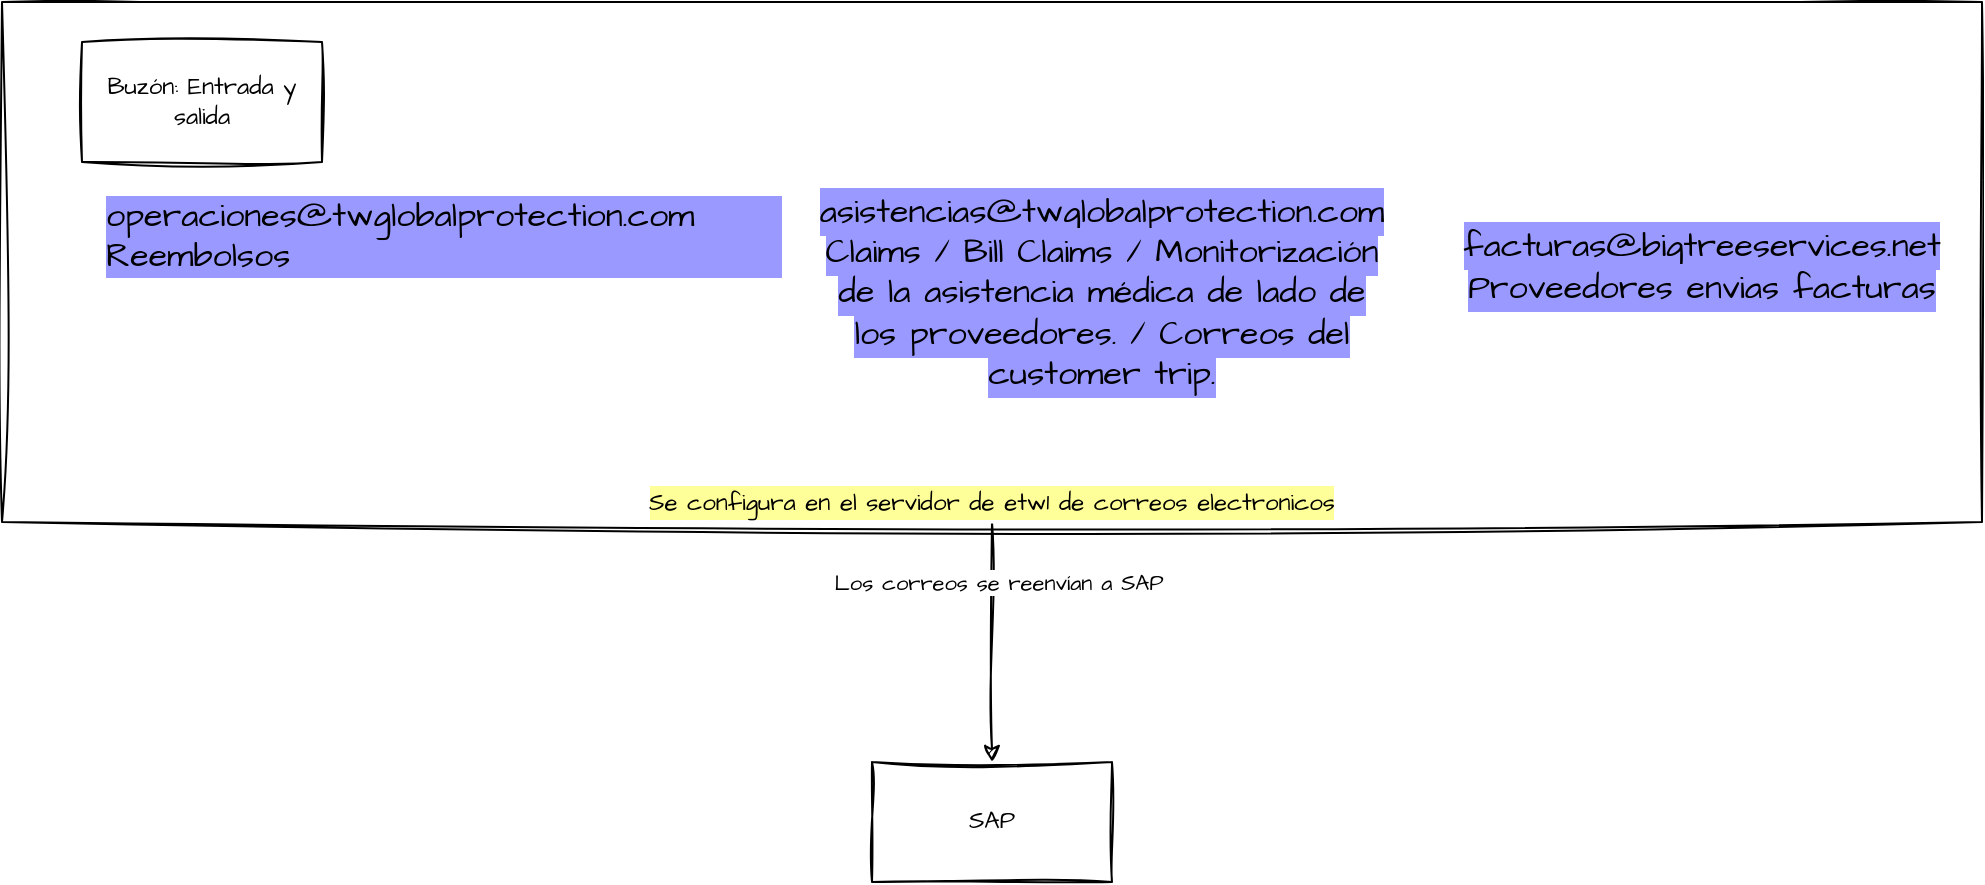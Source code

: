 <mxfile version="24.4.0" type="device">
  <diagram id="ipHnm6p8lcO3ebUL6we_" name="Buzones de correos electronicos">
    <mxGraphModel dx="2074" dy="836" grid="1" gridSize="10" guides="1" tooltips="1" connect="1" arrows="1" fold="1" page="1" pageScale="1" pageWidth="1169" pageHeight="827" math="0" shadow="0">
      <root>
        <mxCell id="0" />
        <mxCell id="1" parent="0" />
        <mxCell id="NK-i6EUG844THKdRQ7ca-5" style="edgeStyle=orthogonalEdgeStyle;rounded=0;sketch=1;hachureGap=4;jiggle=2;curveFitting=1;orthogonalLoop=1;jettySize=auto;html=1;fontFamily=Architects Daughter;fontSource=https%3A%2F%2Ffonts.googleapis.com%2Fcss%3Ffamily%3DArchitects%2BDaughter;" parent="1" source="NK-i6EUG844THKdRQ7ca-4" target="NK-i6EUG844THKdRQ7ca-1" edge="1">
          <mxGeometry relative="1" as="geometry" />
        </mxCell>
        <mxCell id="NK-i6EUG844THKdRQ7ca-6" value="Los correos se reenvían a SAP" style="edgeLabel;html=1;align=center;verticalAlign=middle;resizable=0;points=[];sketch=1;hachureGap=4;jiggle=2;curveFitting=1;fontFamily=Architects Daughter;fontSource=https%3A%2F%2Ffonts.googleapis.com%2Fcss%3Ffamily%3DArchitects%2BDaughter;" parent="NK-i6EUG844THKdRQ7ca-5" connectable="0" vertex="1">
          <mxGeometry x="-0.5" y="3" relative="1" as="geometry">
            <mxPoint as="offset" />
          </mxGeometry>
        </mxCell>
        <mxCell id="NK-i6EUG844THKdRQ7ca-4" value="&lt;span style=&quot;background-color: rgb(255, 255, 153);&quot;&gt;Se configura en el servidor de etw1 de correos electronicos&lt;/span&gt;" style="rounded=0;whiteSpace=wrap;html=1;sketch=1;hachureGap=4;jiggle=2;curveFitting=1;fontFamily=Architects Daughter;fontSource=https%3A%2F%2Ffonts.googleapis.com%2Fcss%3Ffamily%3DArchitects%2BDaughter;labelPosition=center;verticalLabelPosition=middle;align=center;verticalAlign=bottom;" parent="1" vertex="1">
          <mxGeometry x="350" y="70" width="990" height="260" as="geometry" />
        </mxCell>
        <mxCell id="NK-i6EUG844THKdRQ7ca-1" value="SAP" style="rounded=0;whiteSpace=wrap;html=1;sketch=1;hachureGap=4;jiggle=2;curveFitting=1;fontFamily=Architects Daughter;fontSource=https%3A%2F%2Ffonts.googleapis.com%2Fcss%3Ffamily%3DArchitects%2BDaughter;labelPosition=center;verticalLabelPosition=middle;align=center;verticalAlign=middle;" parent="1" vertex="1">
          <mxGeometry x="785" y="450" width="120" height="60" as="geometry" />
        </mxCell>
        <UserObject label="operaciones@twglobalprotection.com Reembolsos  " link="operaciones@twgl&#xa;obalprotection.com" id="NK-i6EUG844THKdRQ7ca-2">
          <mxCell style="text;whiteSpace=wrap;fontFamily=Architects Daughter;fontSource=https%3A%2F%2Ffonts.googleapis.com%2Fcss%3Ffamily%3DArchitects%2BDaughter;fontSize=17;labelBackgroundColor=#9999FF;" parent="1" vertex="1">
            <mxGeometry x="400" y="160" width="340" height="50" as="geometry" />
          </mxCell>
        </UserObject>
        <mxCell id="NK-i6EUG844THKdRQ7ca-3" value="Buzón: Entrada y salida" style="rounded=0;whiteSpace=wrap;html=1;sketch=1;hachureGap=4;jiggle=2;curveFitting=1;fontFamily=Architects Daughter;fontSource=https%3A%2F%2Ffonts.googleapis.com%2Fcss%3Ffamily%3DArchitects%2BDaughter;" parent="1" vertex="1">
          <mxGeometry x="390" y="90" width="120" height="60" as="geometry" />
        </mxCell>
        <mxCell id="NK-i6EUG844THKdRQ7ca-7" value="&lt;span style=&quot;font-size: 17px; text-align: left; background-color: rgb(153, 153, 255);&quot;&gt;asistencias@twglobalprotection.com&lt;/span&gt;&lt;br style=&quot;padding: 0px; margin: 0px; font-size: 17px; text-align: left;&quot;&gt;&lt;span style=&quot;font-size: 17px; text-align: left; background-color: rgb(153, 153, 255);&quot;&gt;Claims / Bill Claims / Monitorización de la asistencia médica de lado de los proveedores. / Correos del customer trip.&lt;/span&gt;" style="text;html=1;align=center;verticalAlign=middle;whiteSpace=wrap;rounded=0;fontFamily=Architects Daughter;fontSource=https%3A%2F%2Ffonts.googleapis.com%2Fcss%3Ffamily%3DArchitects%2BDaughter;" parent="1" vertex="1">
          <mxGeometry x="800" y="200" width="200" height="30" as="geometry" />
        </mxCell>
        <mxCell id="NK-i6EUG844THKdRQ7ca-8" value="&lt;br style=&quot;padding: 0px; margin: 0px; font-size: 17px; text-align: left;&quot;&gt;&lt;span style=&quot;font-size: 17px; text-align: left; background-color: rgb(153, 153, 255);&quot;&gt;facturas@bigtreeservices.net&lt;/span&gt;&lt;br style=&quot;padding: 0px; margin: 0px; font-size: 17px; text-align: left;&quot;&gt;&lt;span style=&quot;font-size: 17px; text-align: left; background-color: rgb(153, 153, 255);&quot;&gt;Proveedores envias facturas&lt;/span&gt;" style="text;html=1;align=center;verticalAlign=middle;whiteSpace=wrap;rounded=0;fontFamily=Architects Daughter;fontSource=https%3A%2F%2Ffonts.googleapis.com%2Fcss%3Ffamily%3DArchitects%2BDaughter;" parent="1" vertex="1">
          <mxGeometry x="1170" y="180" width="60" height="30" as="geometry" />
        </mxCell>
      </root>
    </mxGraphModel>
  </diagram>
</mxfile>
